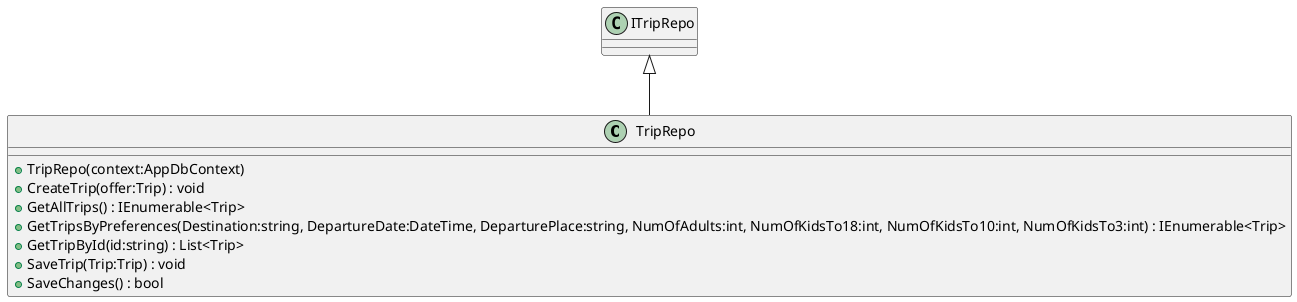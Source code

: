 @startuml
class TripRepo {
    + TripRepo(context:AppDbContext)
    + CreateTrip(offer:Trip) : void
    + GetAllTrips() : IEnumerable<Trip>
    + GetTripsByPreferences(Destination:string, DepartureDate:DateTime, DeparturePlace:string, NumOfAdults:int, NumOfKidsTo18:int, NumOfKidsTo10:int, NumOfKidsTo3:int) : IEnumerable<Trip>
    + GetTripById(id:string) : List<Trip>
    + SaveTrip(Trip:Trip) : void
    + SaveChanges() : bool
}
ITripRepo <|-- TripRepo
@enduml
